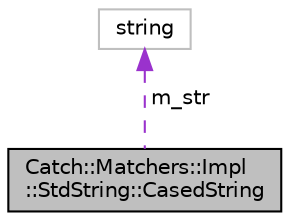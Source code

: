 digraph "Catch::Matchers::Impl::StdString::CasedString"
{
  edge [fontname="Helvetica",fontsize="10",labelfontname="Helvetica",labelfontsize="10"];
  node [fontname="Helvetica",fontsize="10",shape=record];
  Node1 [label="Catch::Matchers::Impl\l::StdString::CasedString",height=0.2,width=0.4,color="black", fillcolor="grey75", style="filled", fontcolor="black"];
  Node2 -> Node1 [dir="back",color="darkorchid3",fontsize="10",style="dashed",label=" m_str" ,fontname="Helvetica"];
  Node2 [label="string",height=0.2,width=0.4,color="grey75", fillcolor="white", style="filled"];
}

